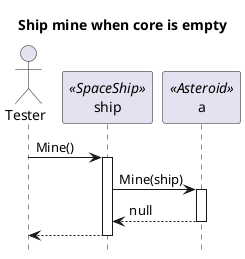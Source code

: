 @startuml
hide footbox
title Ship mine when core is empty


actor Tester as Tester


participant ship as ship <<SpaceShip>>

participant a as a <<Asteroid>>

Tester -> ship : Mine()
activate ship

ship -> a ++: Mine(ship)

a --> ship --: null

ship --> Tester
deactivate ship

@enduml